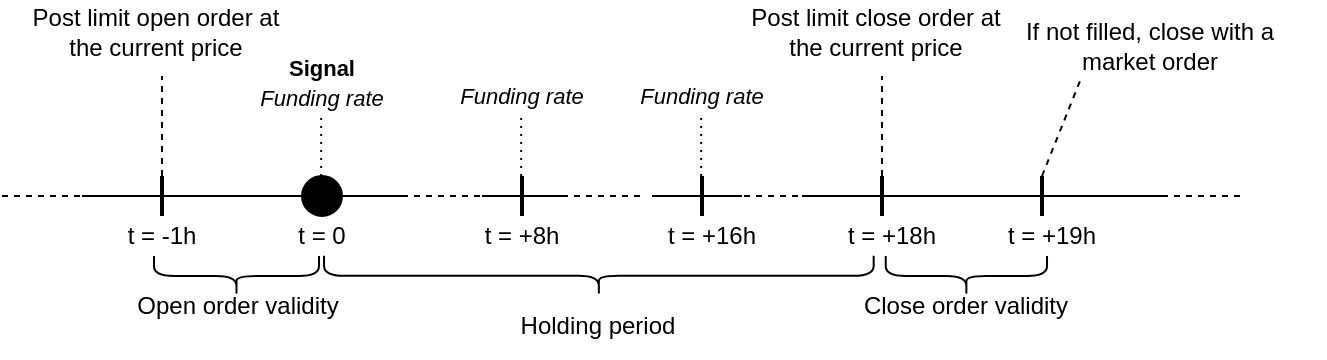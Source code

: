 <mxfile version="13.7.3" type="device"><diagram id="kgpKYQtTHZ0yAKxKKP6v" name="Page-1"><mxGraphModel dx="716" dy="377" grid="1" gridSize="10" guides="1" tooltips="1" connect="1" arrows="1" fold="1" page="1" pageScale="1" pageWidth="850" pageHeight="1100" math="0" shadow="0"><root><mxCell id="0"/><mxCell id="1" parent="0"/><mxCell id="o42pd9T63VLl6GQ5bIrm-21" value="" style="endArrow=none;html=1;" edge="1" parent="1" source="o42pd9T63VLl6GQ5bIrm-131"><mxGeometry width="50" height="50" relative="1" as="geometry"><mxPoint x="160" y="200" as="sourcePoint"/><mxPoint x="320" y="200" as="targetPoint"/></mxGeometry></mxCell><mxCell id="o42pd9T63VLl6GQ5bIrm-22" value="" style="endArrow=none;dashed=1;html=1;" edge="1" parent="1"><mxGeometry width="50" height="50" relative="1" as="geometry"><mxPoint x="780" y="200" as="sourcePoint"/><mxPoint x="780" y="200" as="targetPoint"/></mxGeometry></mxCell><mxCell id="o42pd9T63VLl6GQ5bIrm-32" value="" style="endArrow=none;dashed=1;html=1;" edge="1" parent="1"><mxGeometry width="50" height="50" relative="1" as="geometry"><mxPoint x="120" y="200" as="sourcePoint"/><mxPoint x="160" y="200" as="targetPoint"/></mxGeometry></mxCell><mxCell id="o42pd9T63VLl6GQ5bIrm-33" value="t = +18h" style="text;html=1;strokeColor=none;fillColor=none;align=center;verticalAlign=middle;whiteSpace=wrap;rounded=0;" vertex="1" parent="1"><mxGeometry x="540" y="210" width="50" height="20" as="geometry"/></mxCell><mxCell id="o42pd9T63VLl6GQ5bIrm-35" value="t = +19h" style="text;html=1;strokeColor=none;fillColor=none;align=center;verticalAlign=middle;whiteSpace=wrap;rounded=0;" vertex="1" parent="1"><mxGeometry x="620" y="210" width="50" height="20" as="geometry"/></mxCell><mxCell id="o42pd9T63VLl6GQ5bIrm-37" value="t = -1h" style="text;html=1;strokeColor=none;fillColor=none;align=center;verticalAlign=middle;whiteSpace=wrap;rounded=0;" vertex="1" parent="1"><mxGeometry x="180" y="210" width="40" height="20" as="geometry"/></mxCell><mxCell id="o42pd9T63VLl6GQ5bIrm-46" value="&lt;font style=&quot;font-size: 11px&quot;&gt;&lt;b&gt;Signal&lt;/b&gt;&lt;i&gt;&lt;br&gt;Funding rate &lt;br&gt;&lt;/i&gt;&lt;/font&gt;" style="text;html=1;strokeColor=none;fillColor=none;align=center;verticalAlign=middle;whiteSpace=wrap;rounded=0;" vertex="1" parent="1"><mxGeometry x="240" y="132.52" width="80" height="20" as="geometry"/></mxCell><mxCell id="o42pd9T63VLl6GQ5bIrm-48" value="Holding period" style="text;html=1;strokeColor=none;fillColor=none;align=center;verticalAlign=middle;whiteSpace=wrap;rounded=0;" vertex="1" parent="1"><mxGeometry x="368.42" y="250.32" width="100" height="30" as="geometry"/></mxCell><mxCell id="o42pd9T63VLl6GQ5bIrm-63" value="" style="endArrow=none;html=1;jumpSize=6;strokeWidth=2;exitX=0;exitY=0;exitDx=0;exitDy=0;" edge="1" parent="1"><mxGeometry width="50" height="50" relative="1" as="geometry"><mxPoint x="560" y="210" as="sourcePoint"/><mxPoint x="560" y="190" as="targetPoint"/><Array as="points"/></mxGeometry></mxCell><mxCell id="o42pd9T63VLl6GQ5bIrm-65" value="" style="endArrow=none;html=1;jumpSize=6;strokeWidth=2;exitX=0;exitY=0;exitDx=0;exitDy=0;" edge="1" parent="1"><mxGeometry width="50" height="50" relative="1" as="geometry"><mxPoint x="640" y="210" as="sourcePoint"/><mxPoint x="640" y="190" as="targetPoint"/><Array as="points"/></mxGeometry></mxCell><mxCell id="o42pd9T63VLl6GQ5bIrm-67" value="" style="endArrow=none;dashed=1;html=1;strokeColor=#000000;strokeWidth=1;" edge="1" parent="1"><mxGeometry width="50" height="50" relative="1" as="geometry"><mxPoint x="200" y="190" as="sourcePoint"/><mxPoint x="200" y="140" as="targetPoint"/></mxGeometry></mxCell><mxCell id="o42pd9T63VLl6GQ5bIrm-69" style="edgeStyle=orthogonalEdgeStyle;rounded=0;jumpSize=6;orthogonalLoop=1;jettySize=auto;html=1;exitX=0.5;exitY=1;exitDx=0;exitDy=0;strokeColor=#000000;strokeWidth=2;" edge="1" parent="1" source="o42pd9T63VLl6GQ5bIrm-46" target="o42pd9T63VLl6GQ5bIrm-46"><mxGeometry relative="1" as="geometry"/></mxCell><mxCell id="o42pd9T63VLl6GQ5bIrm-71" value="" style="endArrow=none;dashed=1;html=1;strokeColor=#000000;strokeWidth=1;" edge="1" parent="1"><mxGeometry width="50" height="50" relative="1" as="geometry"><mxPoint x="640" y="190" as="sourcePoint"/><mxPoint x="660" y="140" as="targetPoint"/></mxGeometry></mxCell><mxCell id="o42pd9T63VLl6GQ5bIrm-72" value="" style="endArrow=none;dashed=1;html=1;dashPattern=1 3;strokeWidth=1;" edge="1" parent="1"><mxGeometry width="50" height="50" relative="1" as="geometry"><mxPoint x="279.58" y="190" as="sourcePoint"/><mxPoint x="279.58" y="160" as="targetPoint"/></mxGeometry></mxCell><mxCell id="o42pd9T63VLl6GQ5bIrm-73" value="" style="endArrow=none;dashed=1;html=1;" edge="1" parent="1"><mxGeometry width="50" height="50" relative="1" as="geometry"><mxPoint x="700" y="200" as="sourcePoint"/><mxPoint x="740" y="200" as="targetPoint"/></mxGeometry></mxCell><mxCell id="o42pd9T63VLl6GQ5bIrm-74" value="" style="endArrow=none;html=1;jumpSize=6;strokeWidth=2;exitX=0;exitY=0;exitDx=0;exitDy=0;" edge="1" parent="1"><mxGeometry width="50" height="50" relative="1" as="geometry"><mxPoint x="200" y="210" as="sourcePoint"/><mxPoint x="200" y="190" as="targetPoint"/><Array as="points"/></mxGeometry></mxCell><mxCell id="o42pd9T63VLl6GQ5bIrm-76" value="" style="endArrow=none;html=1;jumpSize=6;strokeWidth=2;exitX=0;exitY=0;exitDx=0;exitDy=0;" edge="1" parent="1"><mxGeometry width="50" height="50" relative="1" as="geometry"><mxPoint x="280.0" y="210" as="sourcePoint"/><mxPoint x="280.0" y="190" as="targetPoint"/><Array as="points"/></mxGeometry></mxCell><mxCell id="o42pd9T63VLl6GQ5bIrm-77" value="t = 0" style="text;html=1;strokeColor=none;fillColor=none;align=center;verticalAlign=middle;whiteSpace=wrap;rounded=0;" vertex="1" parent="1"><mxGeometry x="260" y="210" width="40" height="20" as="geometry"/></mxCell><mxCell id="o42pd9T63VLl6GQ5bIrm-80" value="" style="endArrow=none;html=1;" edge="1" parent="1"><mxGeometry width="50" height="50" relative="1" as="geometry"><mxPoint x="520" y="200" as="sourcePoint"/><mxPoint x="700" y="200" as="targetPoint"/></mxGeometry></mxCell><mxCell id="o42pd9T63VLl6GQ5bIrm-81" value="" style="endArrow=none;dashed=1;html=1;" edge="1" parent="1"><mxGeometry width="50" height="50" relative="1" as="geometry"><mxPoint x="320" y="200" as="sourcePoint"/><mxPoint x="360" y="200" as="targetPoint"/></mxGeometry></mxCell><mxCell id="o42pd9T63VLl6GQ5bIrm-82" value="" style="endArrow=none;dashed=1;html=1;" edge="1" parent="1"><mxGeometry width="50" height="50" relative="1" as="geometry"><mxPoint x="485" y="200" as="sourcePoint"/><mxPoint x="525" y="200" as="targetPoint"/></mxGeometry></mxCell><mxCell id="o42pd9T63VLl6GQ5bIrm-83" value="" style="endArrow=none;dashed=1;html=1;" edge="1" parent="1"><mxGeometry width="50" height="50" relative="1" as="geometry"><mxPoint x="400" y="200" as="sourcePoint"/><mxPoint x="440" y="200" as="targetPoint"/></mxGeometry></mxCell><mxCell id="o42pd9T63VLl6GQ5bIrm-85" value="" style="endArrow=none;html=1;" edge="1" parent="1"><mxGeometry width="50" height="50" relative="1" as="geometry"><mxPoint x="360" y="200" as="sourcePoint"/><mxPoint x="400" y="200" as="targetPoint"/></mxGeometry></mxCell><mxCell id="o42pd9T63VLl6GQ5bIrm-87" value="" style="endArrow=none;html=1;" edge="1" parent="1"><mxGeometry width="50" height="50" relative="1" as="geometry"><mxPoint x="445" y="200" as="sourcePoint"/><mxPoint x="485" y="200" as="targetPoint"/></mxGeometry></mxCell><mxCell id="o42pd9T63VLl6GQ5bIrm-88" value="&lt;font style=&quot;font-size: 11px&quot;&gt;&lt;i&gt;Funding rate &lt;br&gt;&lt;/i&gt;&lt;/font&gt;" style="text;html=1;strokeColor=none;fillColor=none;align=center;verticalAlign=middle;whiteSpace=wrap;rounded=0;" vertex="1" parent="1"><mxGeometry x="340" y="140" width="80" height="20" as="geometry"/></mxCell><mxCell id="o42pd9T63VLl6GQ5bIrm-89" style="edgeStyle=orthogonalEdgeStyle;rounded=0;jumpSize=6;orthogonalLoop=1;jettySize=auto;html=1;exitX=0.5;exitY=1;exitDx=0;exitDy=0;strokeColor=#000000;strokeWidth=2;" edge="1" parent="1" source="o42pd9T63VLl6GQ5bIrm-88" target="o42pd9T63VLl6GQ5bIrm-88"><mxGeometry relative="1" as="geometry"/></mxCell><mxCell id="o42pd9T63VLl6GQ5bIrm-90" value="" style="endArrow=none;dashed=1;html=1;dashPattern=1 3;strokeWidth=1;" edge="1" parent="1"><mxGeometry width="50" height="50" relative="1" as="geometry"><mxPoint x="379.58" y="190" as="sourcePoint"/><mxPoint x="379.58" y="160" as="targetPoint"/></mxGeometry></mxCell><mxCell id="o42pd9T63VLl6GQ5bIrm-91" value="" style="endArrow=none;html=1;jumpSize=6;strokeWidth=2;exitX=0;exitY=0;exitDx=0;exitDy=0;" edge="1" parent="1"><mxGeometry width="50" height="50" relative="1" as="geometry"><mxPoint x="380" y="210" as="sourcePoint"/><mxPoint x="380" y="190" as="targetPoint"/><Array as="points"/></mxGeometry></mxCell><mxCell id="o42pd9T63VLl6GQ5bIrm-92" value="t = +8h" style="text;html=1;strokeColor=none;fillColor=none;align=center;verticalAlign=middle;whiteSpace=wrap;rounded=0;" vertex="1" parent="1"><mxGeometry x="360" y="210" width="40" height="20" as="geometry"/></mxCell><mxCell id="o42pd9T63VLl6GQ5bIrm-100" value="" style="endArrow=none;html=1;" edge="1" parent="1"><mxGeometry width="50" height="50" relative="1" as="geometry"><mxPoint x="450" y="200" as="sourcePoint"/><mxPoint x="490" y="200" as="targetPoint"/></mxGeometry></mxCell><mxCell id="o42pd9T63VLl6GQ5bIrm-101" value="&lt;font style=&quot;font-size: 11px&quot;&gt;&lt;i&gt;Funding rate &lt;br&gt;&lt;/i&gt;&lt;/font&gt;" style="text;html=1;strokeColor=none;fillColor=none;align=center;verticalAlign=middle;whiteSpace=wrap;rounded=0;" vertex="1" parent="1"><mxGeometry x="430" y="140" width="80" height="20" as="geometry"/></mxCell><mxCell id="o42pd9T63VLl6GQ5bIrm-102" style="edgeStyle=orthogonalEdgeStyle;rounded=0;jumpSize=6;orthogonalLoop=1;jettySize=auto;html=1;exitX=0.5;exitY=1;exitDx=0;exitDy=0;strokeColor=#000000;strokeWidth=2;" edge="1" parent="1" source="o42pd9T63VLl6GQ5bIrm-101" target="o42pd9T63VLl6GQ5bIrm-101"><mxGeometry relative="1" as="geometry"/></mxCell><mxCell id="o42pd9T63VLl6GQ5bIrm-103" value="" style="endArrow=none;dashed=1;html=1;dashPattern=1 3;strokeWidth=1;" edge="1" parent="1"><mxGeometry width="50" height="50" relative="1" as="geometry"><mxPoint x="469.58" y="190" as="sourcePoint"/><mxPoint x="469.58" y="160" as="targetPoint"/></mxGeometry></mxCell><mxCell id="o42pd9T63VLl6GQ5bIrm-104" value="" style="endArrow=none;html=1;jumpSize=6;strokeWidth=2;exitX=0;exitY=0;exitDx=0;exitDy=0;" edge="1" parent="1"><mxGeometry width="50" height="50" relative="1" as="geometry"><mxPoint x="470" y="210" as="sourcePoint"/><mxPoint x="470" y="190" as="targetPoint"/><Array as="points"/></mxGeometry></mxCell><mxCell id="o42pd9T63VLl6GQ5bIrm-105" value="t = +16h" style="text;html=1;strokeColor=none;fillColor=none;align=center;verticalAlign=middle;whiteSpace=wrap;rounded=0;" vertex="1" parent="1"><mxGeometry x="450" y="210" width="50" height="20" as="geometry"/></mxCell><mxCell id="o42pd9T63VLl6GQ5bIrm-117" value="" style="shape=curlyBracket;whiteSpace=wrap;html=1;rounded=1;fillColor=#000000;rotation=-90;" vertex="1" parent="1"><mxGeometry x="227.25" y="198.75" width="20" height="82.5" as="geometry"/></mxCell><mxCell id="o42pd9T63VLl6GQ5bIrm-118" value="" style="shape=curlyBracket;whiteSpace=wrap;html=1;rounded=1;fillColor=#000000;rotation=-90;" vertex="1" parent="1"><mxGeometry x="592.19" y="199.69" width="20" height="80.63" as="geometry"/></mxCell><mxCell id="o42pd9T63VLl6GQ5bIrm-120" value="Open order validity" style="text;html=1;strokeColor=none;fillColor=none;align=center;verticalAlign=middle;whiteSpace=wrap;rounded=0;" vertex="1" parent="1"><mxGeometry x="173.5" y="240" width="127.5" height="30" as="geometry"/></mxCell><mxCell id="o42pd9T63VLl6GQ5bIrm-121" value="Close order validity" style="text;html=1;strokeColor=none;fillColor=none;align=center;verticalAlign=middle;whiteSpace=wrap;rounded=0;" vertex="1" parent="1"><mxGeometry x="537.32" y="240" width="129.75" height="30" as="geometry"/></mxCell><mxCell id="o42pd9T63VLl6GQ5bIrm-123" value="" style="shape=curlyBracket;whiteSpace=wrap;html=1;rounded=1;fillColor=#000000;rotation=-90;" vertex="1" parent="1"><mxGeometry x="408.35" y="102.52" width="20.15" height="274.83" as="geometry"/></mxCell><mxCell id="o42pd9T63VLl6GQ5bIrm-127" value="" style="endArrow=none;dashed=1;html=1;strokeColor=#000000;strokeWidth=1;" edge="1" parent="1"><mxGeometry width="50" height="50" relative="1" as="geometry"><mxPoint x="560" y="190" as="sourcePoint"/><mxPoint x="560" y="140" as="targetPoint"/></mxGeometry></mxCell><mxCell id="o42pd9T63VLl6GQ5bIrm-128" value="Post limit open order at the current price" style="text;html=1;strokeColor=none;fillColor=none;align=center;verticalAlign=middle;whiteSpace=wrap;rounded=0;" vertex="1" parent="1"><mxGeometry x="132.5" y="102.52" width="127.5" height="30" as="geometry"/></mxCell><mxCell id="o42pd9T63VLl6GQ5bIrm-129" value="Post limit close order at the current price" style="text;html=1;strokeColor=none;fillColor=none;align=center;verticalAlign=middle;whiteSpace=wrap;rounded=0;" vertex="1" parent="1"><mxGeometry x="492.5" y="102.52" width="127.5" height="30" as="geometry"/></mxCell><mxCell id="o42pd9T63VLl6GQ5bIrm-130" value="If not filled, close with a market order" style="text;html=1;strokeColor=none;fillColor=none;align=center;verticalAlign=middle;whiteSpace=wrap;rounded=0;" vertex="1" parent="1"><mxGeometry x="630" y="110.0" width="127.5" height="30" as="geometry"/></mxCell><mxCell id="o42pd9T63VLl6GQ5bIrm-131" value="" style="ellipse;whiteSpace=wrap;html=1;aspect=fixed;fillColor=#000000;" vertex="1" parent="1"><mxGeometry x="270" y="190" width="20" height="20" as="geometry"/></mxCell><mxCell id="o42pd9T63VLl6GQ5bIrm-132" value="" style="endArrow=none;html=1;" edge="1" parent="1" target="o42pd9T63VLl6GQ5bIrm-131"><mxGeometry width="50" height="50" relative="1" as="geometry"><mxPoint x="160.0" y="200" as="sourcePoint"/><mxPoint x="320" y="200" as="targetPoint"/></mxGeometry></mxCell></root></mxGraphModel></diagram></mxfile>